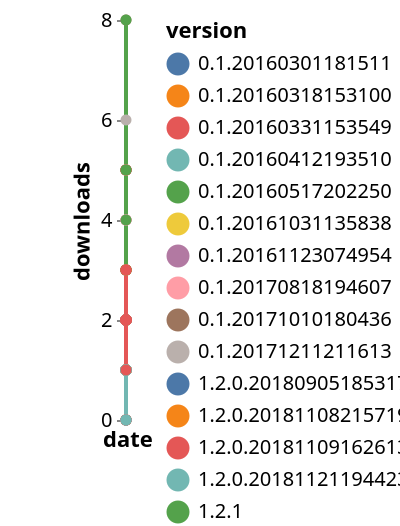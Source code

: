 {"$schema": "https://vega.github.io/schema/vega-lite/v5.json", "description": "A simple bar chart with embedded data.", "data": {"values": [{"date": "2021-09-03", "total": 2188, "delta": 2, "version": "1.3.3.20190402172810"}, {"date": "2021-09-04", "total": 2190, "delta": 2, "version": "1.3.3.20190402172810"}, {"date": "2021-09-05", "total": 2192, "delta": 2, "version": "1.3.3.20190402172810"}, {"date": "2021-09-06", "total": 2194, "delta": 2, "version": "1.3.3.20190402172810"}, {"date": "2021-09-07", "total": 2199, "delta": 5, "version": "1.3.3.20190402172810"}, {"date": "2021-09-08", "total": 2201, "delta": 2, "version": "1.3.3.20190402172810"}, {"date": "2021-09-09", "total": 2203, "delta": 2, "version": "1.3.3.20190402172810"}, {"date": "2021-09-10", "total": 2205, "delta": 2, "version": "1.3.3.20190402172810"}, {"date": "2021-09-11", "total": 2207, "delta": 2, "version": "1.3.3.20190402172810"}, {"date": "2021-09-12", "total": 2209, "delta": 2, "version": "1.3.3.20190402172810"}, {"date": "2021-09-13", "total": 2211, "delta": 2, "version": "1.3.3.20190402172810"}, {"date": "2021-09-14", "total": 2213, "delta": 2, "version": "1.3.3.20190402172810"}, {"date": "2021-09-15", "total": 2215, "delta": 2, "version": "1.3.3.20190402172810"}, {"date": "2021-09-16", "total": 2216, "delta": 1, "version": "1.3.3.20190402172810"}, {"date": "2021-09-03", "total": 357, "delta": 1, "version": "2.0.2"}, {"date": "2021-09-04", "total": 358, "delta": 1, "version": "2.0.2"}, {"date": "2021-09-05", "total": 359, "delta": 1, "version": "2.0.2"}, {"date": "2021-09-06", "total": 360, "delta": 1, "version": "2.0.2"}, {"date": "2021-09-07", "total": 361, "delta": 1, "version": "2.0.2"}, {"date": "2021-09-08", "total": 361, "delta": 0, "version": "2.0.2"}, {"date": "2021-09-09", "total": 364, "delta": 3, "version": "2.0.2"}, {"date": "2021-09-10", "total": 365, "delta": 1, "version": "2.0.2"}, {"date": "2021-09-11", "total": 366, "delta": 1, "version": "2.0.2"}, {"date": "2021-09-12", "total": 367, "delta": 1, "version": "2.0.2"}, {"date": "2021-09-13", "total": 368, "delta": 1, "version": "2.0.2"}, {"date": "2021-09-14", "total": 369, "delta": 1, "version": "2.0.2"}, {"date": "2021-09-15", "total": 369, "delta": 0, "version": "2.0.2"}, {"date": "2021-09-16", "total": 370, "delta": 1, "version": "2.0.2"}, {"date": "2021-09-03", "total": 2304, "delta": 2, "version": "1.3.0.20181130020805"}, {"date": "2021-09-04", "total": 2306, "delta": 2, "version": "1.3.0.20181130020805"}, {"date": "2021-09-05", "total": 2308, "delta": 2, "version": "1.3.0.20181130020805"}, {"date": "2021-09-06", "total": 2310, "delta": 2, "version": "1.3.0.20181130020805"}, {"date": "2021-09-07", "total": 2313, "delta": 3, "version": "1.3.0.20181130020805"}, {"date": "2021-09-08", "total": 2315, "delta": 2, "version": "1.3.0.20181130020805"}, {"date": "2021-09-09", "total": 2317, "delta": 2, "version": "1.3.0.20181130020805"}, {"date": "2021-09-10", "total": 2319, "delta": 2, "version": "1.3.0.20181130020805"}, {"date": "2021-09-11", "total": 2321, "delta": 2, "version": "1.3.0.20181130020805"}, {"date": "2021-09-12", "total": 2323, "delta": 2, "version": "1.3.0.20181130020805"}, {"date": "2021-09-13", "total": 2325, "delta": 2, "version": "1.3.0.20181130020805"}, {"date": "2021-09-14", "total": 2327, "delta": 2, "version": "1.3.0.20181130020805"}, {"date": "2021-09-15", "total": 2329, "delta": 2, "version": "1.3.0.20181130020805"}, {"date": "2021-09-16", "total": 2330, "delta": 1, "version": "1.3.0.20181130020805"}, {"date": "2021-09-03", "total": 269, "delta": 1, "version": "2.0.3.1"}, {"date": "2021-09-04", "total": 270, "delta": 1, "version": "2.0.3.1"}, {"date": "2021-09-05", "total": 271, "delta": 1, "version": "2.0.3.1"}, {"date": "2021-09-06", "total": 272, "delta": 1, "version": "2.0.3.1"}, {"date": "2021-09-07", "total": 273, "delta": 1, "version": "2.0.3.1"}, {"date": "2021-09-08", "total": 274, "delta": 1, "version": "2.0.3.1"}, {"date": "2021-09-09", "total": 276, "delta": 2, "version": "2.0.3.1"}, {"date": "2021-09-10", "total": 277, "delta": 1, "version": "2.0.3.1"}, {"date": "2021-09-11", "total": 278, "delta": 1, "version": "2.0.3.1"}, {"date": "2021-09-12", "total": 279, "delta": 1, "version": "2.0.3.1"}, {"date": "2021-09-13", "total": 280, "delta": 1, "version": "2.0.3.1"}, {"date": "2021-09-14", "total": 281, "delta": 1, "version": "2.0.3.1"}, {"date": "2021-09-15", "total": 282, "delta": 1, "version": "2.0.3.1"}, {"date": "2021-09-16", "total": 283, "delta": 1, "version": "2.0.3.1"}, {"date": "2021-09-03", "total": 2808, "delta": 2, "version": "0.1.20160301181511"}, {"date": "2021-09-04", "total": 2810, "delta": 2, "version": "0.1.20160301181511"}, {"date": "2021-09-05", "total": 2812, "delta": 2, "version": "0.1.20160301181511"}, {"date": "2021-09-06", "total": 2814, "delta": 2, "version": "0.1.20160301181511"}, {"date": "2021-09-07", "total": 2819, "delta": 5, "version": "0.1.20160301181511"}, {"date": "2021-09-08", "total": 2822, "delta": 3, "version": "0.1.20160301181511"}, {"date": "2021-09-09", "total": 2824, "delta": 2, "version": "0.1.20160301181511"}, {"date": "2021-09-10", "total": 2826, "delta": 2, "version": "0.1.20160301181511"}, {"date": "2021-09-11", "total": 2828, "delta": 2, "version": "0.1.20160301181511"}, {"date": "2021-09-12", "total": 2830, "delta": 2, "version": "0.1.20160301181511"}, {"date": "2021-09-13", "total": 2832, "delta": 2, "version": "0.1.20160301181511"}, {"date": "2021-09-14", "total": 2834, "delta": 2, "version": "0.1.20160301181511"}, {"date": "2021-09-15", "total": 2836, "delta": 2, "version": "0.1.20160301181511"}, {"date": "2021-09-16", "total": 2837, "delta": 1, "version": "0.1.20160301181511"}, {"date": "2021-09-03", "total": 3858, "delta": 3, "version": "0.1.20171211211613"}, {"date": "2021-09-04", "total": 3860, "delta": 2, "version": "0.1.20171211211613"}, {"date": "2021-09-05", "total": 3862, "delta": 2, "version": "0.1.20171211211613"}, {"date": "2021-09-06", "total": 3864, "delta": 2, "version": "0.1.20171211211613"}, {"date": "2021-09-07", "total": 3870, "delta": 6, "version": "0.1.20171211211613"}, {"date": "2021-09-08", "total": 3874, "delta": 4, "version": "0.1.20171211211613"}, {"date": "2021-09-09", "total": 3876, "delta": 2, "version": "0.1.20171211211613"}, {"date": "2021-09-10", "total": 3878, "delta": 2, "version": "0.1.20171211211613"}, {"date": "2021-09-11", "total": 3880, "delta": 2, "version": "0.1.20171211211613"}, {"date": "2021-09-12", "total": 3882, "delta": 2, "version": "0.1.20171211211613"}, {"date": "2021-09-13", "total": 3884, "delta": 2, "version": "0.1.20171211211613"}, {"date": "2021-09-14", "total": 3886, "delta": 2, "version": "0.1.20171211211613"}, {"date": "2021-09-15", "total": 3888, "delta": 2, "version": "0.1.20171211211613"}, {"date": "2021-09-16", "total": 3889, "delta": 1, "version": "0.1.20171211211613"}, {"date": "2021-09-03", "total": 2827, "delta": 2, "version": "0.1.20160318153100"}, {"date": "2021-09-04", "total": 2829, "delta": 2, "version": "0.1.20160318153100"}, {"date": "2021-09-05", "total": 2831, "delta": 2, "version": "0.1.20160318153100"}, {"date": "2021-09-06", "total": 2833, "delta": 2, "version": "0.1.20160318153100"}, {"date": "2021-09-07", "total": 2838, "delta": 5, "version": "0.1.20160318153100"}, {"date": "2021-09-08", "total": 2841, "delta": 3, "version": "0.1.20160318153100"}, {"date": "2021-09-09", "total": 2843, "delta": 2, "version": "0.1.20160318153100"}, {"date": "2021-09-10", "total": 2845, "delta": 2, "version": "0.1.20160318153100"}, {"date": "2021-09-11", "total": 2847, "delta": 2, "version": "0.1.20160318153100"}, {"date": "2021-09-12", "total": 2849, "delta": 2, "version": "0.1.20160318153100"}, {"date": "2021-09-13", "total": 2851, "delta": 2, "version": "0.1.20160318153100"}, {"date": "2021-09-14", "total": 2853, "delta": 2, "version": "0.1.20160318153100"}, {"date": "2021-09-15", "total": 2855, "delta": 2, "version": "0.1.20160318153100"}, {"date": "2021-09-16", "total": 2856, "delta": 1, "version": "0.1.20160318153100"}, {"date": "2021-09-03", "total": 2166, "delta": 2, "version": "1.3.1.20190402172810"}, {"date": "2021-09-04", "total": 2168, "delta": 2, "version": "1.3.1.20190402172810"}, {"date": "2021-09-05", "total": 2170, "delta": 2, "version": "1.3.1.20190402172810"}, {"date": "2021-09-06", "total": 2172, "delta": 2, "version": "1.3.1.20190402172810"}, {"date": "2021-09-07", "total": 2177, "delta": 5, "version": "1.3.1.20190402172810"}, {"date": "2021-09-08", "total": 2179, "delta": 2, "version": "1.3.1.20190402172810"}, {"date": "2021-09-09", "total": 2181, "delta": 2, "version": "1.3.1.20190402172810"}, {"date": "2021-09-10", "total": 2183, "delta": 2, "version": "1.3.1.20190402172810"}, {"date": "2021-09-11", "total": 2185, "delta": 2, "version": "1.3.1.20190402172810"}, {"date": "2021-09-12", "total": 2187, "delta": 2, "version": "1.3.1.20190402172810"}, {"date": "2021-09-13", "total": 2189, "delta": 2, "version": "1.3.1.20190402172810"}, {"date": "2021-09-14", "total": 2191, "delta": 2, "version": "1.3.1.20190402172810"}, {"date": "2021-09-15", "total": 2193, "delta": 2, "version": "1.3.1.20190402172810"}, {"date": "2021-09-16", "total": 2194, "delta": 1, "version": "1.3.1.20190402172810"}, {"date": "2021-09-03", "total": 212, "delta": 1, "version": "2.0.4"}, {"date": "2021-09-04", "total": 213, "delta": 1, "version": "2.0.4"}, {"date": "2021-09-05", "total": 214, "delta": 1, "version": "2.0.4"}, {"date": "2021-09-06", "total": 215, "delta": 1, "version": "2.0.4"}, {"date": "2021-09-07", "total": 216, "delta": 1, "version": "2.0.4"}, {"date": "2021-09-08", "total": 216, "delta": 0, "version": "2.0.4"}, {"date": "2021-09-09", "total": 219, "delta": 3, "version": "2.0.4"}, {"date": "2021-09-10", "total": 220, "delta": 1, "version": "2.0.4"}, {"date": "2021-09-11", "total": 221, "delta": 1, "version": "2.0.4"}, {"date": "2021-09-12", "total": 222, "delta": 1, "version": "2.0.4"}, {"date": "2021-09-13", "total": 223, "delta": 1, "version": "2.0.4"}, {"date": "2021-09-14", "total": 224, "delta": 1, "version": "2.0.4"}, {"date": "2021-09-15", "total": 224, "delta": 0, "version": "2.0.4"}, {"date": "2021-09-16", "total": 225, "delta": 1, "version": "2.0.4"}, {"date": "2021-09-03", "total": 2820, "delta": 2, "version": "0.1.20160331153549"}, {"date": "2021-09-04", "total": 2822, "delta": 2, "version": "0.1.20160331153549"}, {"date": "2021-09-05", "total": 2824, "delta": 2, "version": "0.1.20160331153549"}, {"date": "2021-09-06", "total": 2826, "delta": 2, "version": "0.1.20160331153549"}, {"date": "2021-09-07", "total": 2831, "delta": 5, "version": "0.1.20160331153549"}, {"date": "2021-09-08", "total": 2834, "delta": 3, "version": "0.1.20160331153549"}, {"date": "2021-09-09", "total": 2836, "delta": 2, "version": "0.1.20160331153549"}, {"date": "2021-09-10", "total": 2838, "delta": 2, "version": "0.1.20160331153549"}, {"date": "2021-09-11", "total": 2840, "delta": 2, "version": "0.1.20160331153549"}, {"date": "2021-09-12", "total": 2842, "delta": 2, "version": "0.1.20160331153549"}, {"date": "2021-09-13", "total": 2844, "delta": 2, "version": "0.1.20160331153549"}, {"date": "2021-09-14", "total": 2846, "delta": 2, "version": "0.1.20160331153549"}, {"date": "2021-09-15", "total": 2848, "delta": 2, "version": "0.1.20160331153549"}, {"date": "2021-09-16", "total": 2849, "delta": 1, "version": "0.1.20160331153549"}, {"date": "2021-09-03", "total": 3032, "delta": 2, "version": "1.3.1.20190301150258"}, {"date": "2021-09-04", "total": 3034, "delta": 2, "version": "1.3.1.20190301150258"}, {"date": "2021-09-05", "total": 3036, "delta": 2, "version": "1.3.1.20190301150258"}, {"date": "2021-09-06", "total": 3038, "delta": 2, "version": "1.3.1.20190301150258"}, {"date": "2021-09-07", "total": 3046, "delta": 8, "version": "1.3.1.20190301150258"}, {"date": "2021-09-08", "total": 3047, "delta": 1, "version": "1.3.1.20190301150258"}, {"date": "2021-09-09", "total": 3050, "delta": 3, "version": "1.3.1.20190301150258"}, {"date": "2021-09-10", "total": 3052, "delta": 2, "version": "1.3.1.20190301150258"}, {"date": "2021-09-11", "total": 3054, "delta": 2, "version": "1.3.1.20190301150258"}, {"date": "2021-09-12", "total": 3056, "delta": 2, "version": "1.3.1.20190301150258"}, {"date": "2021-09-13", "total": 3058, "delta": 2, "version": "1.3.1.20190301150258"}, {"date": "2021-09-14", "total": 3060, "delta": 2, "version": "1.3.1.20190301150258"}, {"date": "2021-09-15", "total": 3061, "delta": 1, "version": "1.3.1.20190301150258"}, {"date": "2021-09-16", "total": 3062, "delta": 1, "version": "1.3.1.20190301150258"}, {"date": "2021-09-03", "total": 2697, "delta": 2, "version": "0.1.20170818194607"}, {"date": "2021-09-04", "total": 2699, "delta": 2, "version": "0.1.20170818194607"}, {"date": "2021-09-05", "total": 2701, "delta": 2, "version": "0.1.20170818194607"}, {"date": "2021-09-06", "total": 2703, "delta": 2, "version": "0.1.20170818194607"}, {"date": "2021-09-07", "total": 2708, "delta": 5, "version": "0.1.20170818194607"}, {"date": "2021-09-08", "total": 2711, "delta": 3, "version": "0.1.20170818194607"}, {"date": "2021-09-09", "total": 2713, "delta": 2, "version": "0.1.20170818194607"}, {"date": "2021-09-10", "total": 2715, "delta": 2, "version": "0.1.20170818194607"}, {"date": "2021-09-11", "total": 2717, "delta": 2, "version": "0.1.20170818194607"}, {"date": "2021-09-12", "total": 2719, "delta": 2, "version": "0.1.20170818194607"}, {"date": "2021-09-13", "total": 2721, "delta": 2, "version": "0.1.20170818194607"}, {"date": "2021-09-14", "total": 2723, "delta": 2, "version": "0.1.20170818194607"}, {"date": "2021-09-15", "total": 2725, "delta": 2, "version": "0.1.20170818194607"}, {"date": "2021-09-16", "total": 2726, "delta": 1, "version": "0.1.20170818194607"}, {"date": "2021-09-03", "total": 140, "delta": 1, "version": "2.0.3"}, {"date": "2021-09-04", "total": 141, "delta": 1, "version": "2.0.3"}, {"date": "2021-09-05", "total": 142, "delta": 1, "version": "2.0.3"}, {"date": "2021-09-06", "total": 143, "delta": 1, "version": "2.0.3"}, {"date": "2021-09-07", "total": 144, "delta": 1, "version": "2.0.3"}, {"date": "2021-09-08", "total": 144, "delta": 0, "version": "2.0.3"}, {"date": "2021-09-09", "total": 147, "delta": 3, "version": "2.0.3"}, {"date": "2021-09-10", "total": 148, "delta": 1, "version": "2.0.3"}, {"date": "2021-09-11", "total": 149, "delta": 1, "version": "2.0.3"}, {"date": "2021-09-12", "total": 150, "delta": 1, "version": "2.0.3"}, {"date": "2021-09-13", "total": 151, "delta": 1, "version": "2.0.3"}, {"date": "2021-09-14", "total": 152, "delta": 1, "version": "2.0.3"}, {"date": "2021-09-15", "total": 152, "delta": 0, "version": "2.0.3"}, {"date": "2021-09-16", "total": 153, "delta": 1, "version": "2.0.3"}, {"date": "2021-09-03", "total": 2230, "delta": 2, "version": "1.3.0.20190205182514"}, {"date": "2021-09-04", "total": 2232, "delta": 2, "version": "1.3.0.20190205182514"}, {"date": "2021-09-05", "total": 2234, "delta": 2, "version": "1.3.0.20190205182514"}, {"date": "2021-09-06", "total": 2236, "delta": 2, "version": "1.3.0.20190205182514"}, {"date": "2021-09-07", "total": 2239, "delta": 3, "version": "1.3.0.20190205182514"}, {"date": "2021-09-08", "total": 2240, "delta": 1, "version": "1.3.0.20190205182514"}, {"date": "2021-09-09", "total": 2244, "delta": 4, "version": "1.3.0.20190205182514"}, {"date": "2021-09-10", "total": 2246, "delta": 2, "version": "1.3.0.20190205182514"}, {"date": "2021-09-11", "total": 2248, "delta": 2, "version": "1.3.0.20190205182514"}, {"date": "2021-09-12", "total": 2250, "delta": 2, "version": "1.3.0.20190205182514"}, {"date": "2021-09-13", "total": 2252, "delta": 2, "version": "1.3.0.20190205182514"}, {"date": "2021-09-14", "total": 2254, "delta": 2, "version": "1.3.0.20190205182514"}, {"date": "2021-09-15", "total": 2255, "delta": 1, "version": "1.3.0.20190205182514"}, {"date": "2021-09-16", "total": 2256, "delta": 1, "version": "1.3.0.20190205182514"}, {"date": "2021-09-03", "total": 171, "delta": 1, "version": "2.1.2"}, {"date": "2021-09-04", "total": 172, "delta": 1, "version": "2.1.2"}, {"date": "2021-09-05", "total": 173, "delta": 1, "version": "2.1.2"}, {"date": "2021-09-06", "total": 174, "delta": 1, "version": "2.1.2"}, {"date": "2021-09-07", "total": 175, "delta": 1, "version": "2.1.2"}, {"date": "2021-09-08", "total": 175, "delta": 0, "version": "2.1.2"}, {"date": "2021-09-09", "total": 177, "delta": 2, "version": "2.1.2"}, {"date": "2021-09-10", "total": 178, "delta": 1, "version": "2.1.2"}, {"date": "2021-09-11", "total": 179, "delta": 1, "version": "2.1.2"}, {"date": "2021-09-12", "total": 180, "delta": 1, "version": "2.1.2"}, {"date": "2021-09-13", "total": 181, "delta": 1, "version": "2.1.2"}, {"date": "2021-09-14", "total": 182, "delta": 1, "version": "2.1.2"}, {"date": "2021-09-15", "total": 182, "delta": 0, "version": "2.1.2"}, {"date": "2021-09-16", "total": 183, "delta": 1, "version": "2.1.2"}, {"date": "2021-09-03", "total": 2335, "delta": 2, "version": "1.2.0.20180905185317"}, {"date": "2021-09-04", "total": 2337, "delta": 2, "version": "1.2.0.20180905185317"}, {"date": "2021-09-05", "total": 2339, "delta": 2, "version": "1.2.0.20180905185317"}, {"date": "2021-09-06", "total": 2341, "delta": 2, "version": "1.2.0.20180905185317"}, {"date": "2021-09-07", "total": 2344, "delta": 3, "version": "1.2.0.20180905185317"}, {"date": "2021-09-08", "total": 2347, "delta": 3, "version": "1.2.0.20180905185317"}, {"date": "2021-09-09", "total": 2349, "delta": 2, "version": "1.2.0.20180905185317"}, {"date": "2021-09-10", "total": 2351, "delta": 2, "version": "1.2.0.20180905185317"}, {"date": "2021-09-11", "total": 2353, "delta": 2, "version": "1.2.0.20180905185317"}, {"date": "2021-09-12", "total": 2355, "delta": 2, "version": "1.2.0.20180905185317"}, {"date": "2021-09-13", "total": 2357, "delta": 2, "version": "1.2.0.20180905185317"}, {"date": "2021-09-14", "total": 2359, "delta": 2, "version": "1.2.0.20180905185317"}, {"date": "2021-09-15", "total": 2360, "delta": 1, "version": "1.2.0.20180905185317"}, {"date": "2021-09-16", "total": 2361, "delta": 1, "version": "1.2.0.20180905185317"}, {"date": "2021-09-03", "total": 271, "delta": 1, "version": "1.3.0.20190221150417"}, {"date": "2021-09-04", "total": 272, "delta": 1, "version": "1.3.0.20190221150417"}, {"date": "2021-09-05", "total": 273, "delta": 1, "version": "1.3.0.20190221150417"}, {"date": "2021-09-06", "total": 274, "delta": 1, "version": "1.3.0.20190221150417"}, {"date": "2021-09-07", "total": 275, "delta": 1, "version": "1.3.0.20190221150417"}, {"date": "2021-09-08", "total": 276, "delta": 1, "version": "1.3.0.20190221150417"}, {"date": "2021-09-09", "total": 278, "delta": 2, "version": "1.3.0.20190221150417"}, {"date": "2021-09-10", "total": 279, "delta": 1, "version": "1.3.0.20190221150417"}, {"date": "2021-09-11", "total": 280, "delta": 1, "version": "1.3.0.20190221150417"}, {"date": "2021-09-12", "total": 281, "delta": 1, "version": "1.3.0.20190221150417"}, {"date": "2021-09-13", "total": 282, "delta": 1, "version": "1.3.0.20190221150417"}, {"date": "2021-09-14", "total": 283, "delta": 1, "version": "1.3.0.20190221150417"}, {"date": "2021-09-15", "total": 284, "delta": 1, "version": "1.3.0.20190221150417"}, {"date": "2021-09-16", "total": 285, "delta": 1, "version": "1.3.0.20190221150417"}, {"date": "2021-09-03", "total": 2917, "delta": 2, "version": "0.1.20160412193510"}, {"date": "2021-09-04", "total": 2919, "delta": 2, "version": "0.1.20160412193510"}, {"date": "2021-09-05", "total": 2921, "delta": 2, "version": "0.1.20160412193510"}, {"date": "2021-09-06", "total": 2923, "delta": 2, "version": "0.1.20160412193510"}, {"date": "2021-09-07", "total": 2928, "delta": 5, "version": "0.1.20160412193510"}, {"date": "2021-09-08", "total": 2930, "delta": 2, "version": "0.1.20160412193510"}, {"date": "2021-09-09", "total": 2932, "delta": 2, "version": "0.1.20160412193510"}, {"date": "2021-09-10", "total": 2934, "delta": 2, "version": "0.1.20160412193510"}, {"date": "2021-09-11", "total": 2936, "delta": 2, "version": "0.1.20160412193510"}, {"date": "2021-09-12", "total": 2938, "delta": 2, "version": "0.1.20160412193510"}, {"date": "2021-09-13", "total": 2940, "delta": 2, "version": "0.1.20160412193510"}, {"date": "2021-09-14", "total": 2942, "delta": 2, "version": "0.1.20160412193510"}, {"date": "2021-09-15", "total": 2943, "delta": 1, "version": "0.1.20160412193510"}, {"date": "2021-09-16", "total": 2944, "delta": 1, "version": "0.1.20160412193510"}, {"date": "2021-09-03", "total": 1819, "delta": 3, "version": "1.4.1"}, {"date": "2021-09-04", "total": 1821, "delta": 2, "version": "1.4.1"}, {"date": "2021-09-05", "total": 1823, "delta": 2, "version": "1.4.1"}, {"date": "2021-09-06", "total": 1825, "delta": 2, "version": "1.4.1"}, {"date": "2021-09-07", "total": 1830, "delta": 5, "version": "1.4.1"}, {"date": "2021-09-08", "total": 1831, "delta": 1, "version": "1.4.1"}, {"date": "2021-09-09", "total": 1834, "delta": 3, "version": "1.4.1"}, {"date": "2021-09-10", "total": 1836, "delta": 2, "version": "1.4.1"}, {"date": "2021-09-11", "total": 1838, "delta": 2, "version": "1.4.1"}, {"date": "2021-09-12", "total": 1840, "delta": 2, "version": "1.4.1"}, {"date": "2021-09-13", "total": 1842, "delta": 2, "version": "1.4.1"}, {"date": "2021-09-14", "total": 1844, "delta": 2, "version": "1.4.1"}, {"date": "2021-09-15", "total": 1845, "delta": 1, "version": "1.4.1"}, {"date": "2021-09-16", "total": 1846, "delta": 1, "version": "1.4.1"}, {"date": "2021-09-03", "total": 2105, "delta": 2, "version": "1.3.2.20190402172810"}, {"date": "2021-09-04", "total": 2107, "delta": 2, "version": "1.3.2.20190402172810"}, {"date": "2021-09-05", "total": 2109, "delta": 2, "version": "1.3.2.20190402172810"}, {"date": "2021-09-06", "total": 2111, "delta": 2, "version": "1.3.2.20190402172810"}, {"date": "2021-09-07", "total": 2116, "delta": 5, "version": "1.3.2.20190402172810"}, {"date": "2021-09-08", "total": 2117, "delta": 1, "version": "1.3.2.20190402172810"}, {"date": "2021-09-09", "total": 2120, "delta": 3, "version": "1.3.2.20190402172810"}, {"date": "2021-09-10", "total": 2122, "delta": 2, "version": "1.3.2.20190402172810"}, {"date": "2021-09-11", "total": 2124, "delta": 2, "version": "1.3.2.20190402172810"}, {"date": "2021-09-12", "total": 2126, "delta": 2, "version": "1.3.2.20190402172810"}, {"date": "2021-09-13", "total": 2128, "delta": 2, "version": "1.3.2.20190402172810"}, {"date": "2021-09-14", "total": 2130, "delta": 2, "version": "1.3.2.20190402172810"}, {"date": "2021-09-15", "total": 2131, "delta": 1, "version": "1.3.2.20190402172810"}, {"date": "2021-09-16", "total": 2132, "delta": 1, "version": "1.3.2.20190402172810"}, {"date": "2021-09-03", "total": 1506, "delta": 2, "version": "2.0.1"}, {"date": "2021-09-04", "total": 1508, "delta": 2, "version": "2.0.1"}, {"date": "2021-09-05", "total": 1510, "delta": 2, "version": "2.0.1"}, {"date": "2021-09-06", "total": 1512, "delta": 2, "version": "2.0.1"}, {"date": "2021-09-07", "total": 1517, "delta": 5, "version": "2.0.1"}, {"date": "2021-09-08", "total": 1518, "delta": 1, "version": "2.0.1"}, {"date": "2021-09-09", "total": 1521, "delta": 3, "version": "2.0.1"}, {"date": "2021-09-10", "total": 1523, "delta": 2, "version": "2.0.1"}, {"date": "2021-09-11", "total": 1525, "delta": 2, "version": "2.0.1"}, {"date": "2021-09-12", "total": 1527, "delta": 2, "version": "2.0.1"}, {"date": "2021-09-13", "total": 1529, "delta": 2, "version": "2.0.1"}, {"date": "2021-09-14", "total": 1531, "delta": 2, "version": "2.0.1"}, {"date": "2021-09-15", "total": 1532, "delta": 1, "version": "2.0.1"}, {"date": "2021-09-16", "total": 1533, "delta": 1, "version": "2.0.1"}, {"date": "2021-09-03", "total": 1472, "delta": 2, "version": "1.4.3"}, {"date": "2021-09-04", "total": 1474, "delta": 2, "version": "1.4.3"}, {"date": "2021-09-05", "total": 1476, "delta": 2, "version": "1.4.3"}, {"date": "2021-09-06", "total": 1478, "delta": 2, "version": "1.4.3"}, {"date": "2021-09-07", "total": 1483, "delta": 5, "version": "1.4.3"}, {"date": "2021-09-08", "total": 1484, "delta": 1, "version": "1.4.3"}, {"date": "2021-09-09", "total": 1487, "delta": 3, "version": "1.4.3"}, {"date": "2021-09-10", "total": 1489, "delta": 2, "version": "1.4.3"}, {"date": "2021-09-11", "total": 1491, "delta": 2, "version": "1.4.3"}, {"date": "2021-09-12", "total": 1493, "delta": 2, "version": "1.4.3"}, {"date": "2021-09-13", "total": 1495, "delta": 2, "version": "1.4.3"}, {"date": "2021-09-14", "total": 1497, "delta": 2, "version": "1.4.3"}, {"date": "2021-09-15", "total": 1498, "delta": 1, "version": "1.4.3"}, {"date": "2021-09-16", "total": 1499, "delta": 1, "version": "1.4.3"}, {"date": "2021-09-03", "total": 1379, "delta": 2, "version": "2.0.0"}, {"date": "2021-09-04", "total": 1381, "delta": 2, "version": "2.0.0"}, {"date": "2021-09-05", "total": 1383, "delta": 2, "version": "2.0.0"}, {"date": "2021-09-06", "total": 1385, "delta": 2, "version": "2.0.0"}, {"date": "2021-09-07", "total": 1390, "delta": 5, "version": "2.0.0"}, {"date": "2021-09-08", "total": 1391, "delta": 1, "version": "2.0.0"}, {"date": "2021-09-09", "total": 1394, "delta": 3, "version": "2.0.0"}, {"date": "2021-09-10", "total": 1396, "delta": 2, "version": "2.0.0"}, {"date": "2021-09-11", "total": 1398, "delta": 2, "version": "2.0.0"}, {"date": "2021-09-12", "total": 1400, "delta": 2, "version": "2.0.0"}, {"date": "2021-09-13", "total": 1402, "delta": 2, "version": "2.0.0"}, {"date": "2021-09-14", "total": 1404, "delta": 2, "version": "2.0.0"}, {"date": "2021-09-15", "total": 1405, "delta": 1, "version": "2.0.0"}, {"date": "2021-09-16", "total": 1406, "delta": 1, "version": "2.0.0"}, {"date": "2021-09-03", "total": 119, "delta": 2, "version": "2.2.0"}, {"date": "2021-09-04", "total": 120, "delta": 1, "version": "2.2.0"}, {"date": "2021-09-05", "total": 121, "delta": 1, "version": "2.2.0"}, {"date": "2021-09-06", "total": 122, "delta": 1, "version": "2.2.0"}, {"date": "2021-09-07", "total": 123, "delta": 1, "version": "2.2.0"}, {"date": "2021-09-08", "total": 123, "delta": 0, "version": "2.2.0"}, {"date": "2021-09-09", "total": 125, "delta": 2, "version": "2.2.0"}, {"date": "2021-09-10", "total": 126, "delta": 1, "version": "2.2.0"}, {"date": "2021-09-11", "total": 127, "delta": 1, "version": "2.2.0"}, {"date": "2021-09-12", "total": 128, "delta": 1, "version": "2.2.0"}, {"date": "2021-09-13", "total": 129, "delta": 1, "version": "2.2.0"}, {"date": "2021-09-14", "total": 130, "delta": 1, "version": "2.2.0"}, {"date": "2021-09-15", "total": 130, "delta": 0, "version": "2.2.0"}, {"date": "2021-09-16", "total": 131, "delta": 1, "version": "2.2.0"}, {"date": "2021-09-03", "total": 14, "delta": 2, "version": "2.2.2"}, {"date": "2021-09-04", "total": 15, "delta": 1, "version": "2.2.2"}, {"date": "2021-09-05", "total": 17, "delta": 2, "version": "2.2.2"}, {"date": "2021-09-06", "total": 18, "delta": 1, "version": "2.2.2"}, {"date": "2021-09-07", "total": 19, "delta": 1, "version": "2.2.2"}, {"date": "2021-09-08", "total": 19, "delta": 0, "version": "2.2.2"}, {"date": "2021-09-09", "total": 21, "delta": 2, "version": "2.2.2"}, {"date": "2021-09-10", "total": 22, "delta": 1, "version": "2.2.2"}, {"date": "2021-09-11", "total": 26, "delta": 4, "version": "2.2.2"}, {"date": "2021-09-12", "total": 27, "delta": 1, "version": "2.2.2"}, {"date": "2021-09-13", "total": 31, "delta": 4, "version": "2.2.2"}, {"date": "2021-09-14", "total": 32, "delta": 1, "version": "2.2.2"}, {"date": "2021-09-15", "total": 34, "delta": 2, "version": "2.2.2"}, {"date": "2021-09-16", "total": 35, "delta": 1, "version": "2.2.2"}, {"date": "2021-09-03", "total": 2414, "delta": 2, "version": "1.2.1"}, {"date": "2021-09-04", "total": 2416, "delta": 2, "version": "1.2.1"}, {"date": "2021-09-05", "total": 2418, "delta": 2, "version": "1.2.1"}, {"date": "2021-09-06", "total": 2420, "delta": 2, "version": "1.2.1"}, {"date": "2021-09-07", "total": 2423, "delta": 3, "version": "1.2.1"}, {"date": "2021-09-08", "total": 2426, "delta": 3, "version": "1.2.1"}, {"date": "2021-09-09", "total": 2428, "delta": 2, "version": "1.2.1"}, {"date": "2021-09-10", "total": 2430, "delta": 2, "version": "1.2.1"}, {"date": "2021-09-11", "total": 2432, "delta": 2, "version": "1.2.1"}, {"date": "2021-09-12", "total": 2434, "delta": 2, "version": "1.2.1"}, {"date": "2021-09-13", "total": 2436, "delta": 2, "version": "1.2.1"}, {"date": "2021-09-14", "total": 2438, "delta": 2, "version": "1.2.1"}, {"date": "2021-09-15", "total": 2440, "delta": 2, "version": "1.2.1"}, {"date": "2021-09-16", "total": 2441, "delta": 1, "version": "1.2.1"}, {"date": "2021-09-03", "total": 177, "delta": 1, "version": "2.1.0"}, {"date": "2021-09-04", "total": 178, "delta": 1, "version": "2.1.0"}, {"date": "2021-09-05", "total": 179, "delta": 1, "version": "2.1.0"}, {"date": "2021-09-06", "total": 180, "delta": 1, "version": "2.1.0"}, {"date": "2021-09-07", "total": 181, "delta": 1, "version": "2.1.0"}, {"date": "2021-09-08", "total": 181, "delta": 0, "version": "2.1.0"}, {"date": "2021-09-09", "total": 183, "delta": 2, "version": "2.1.0"}, {"date": "2021-09-10", "total": 184, "delta": 1, "version": "2.1.0"}, {"date": "2021-09-11", "total": 185, "delta": 1, "version": "2.1.0"}, {"date": "2021-09-12", "total": 186, "delta": 1, "version": "2.1.0"}, {"date": "2021-09-13", "total": 187, "delta": 1, "version": "2.1.0"}, {"date": "2021-09-14", "total": 188, "delta": 1, "version": "2.1.0"}, {"date": "2021-09-15", "total": 188, "delta": 0, "version": "2.1.0"}, {"date": "2021-09-16", "total": 189, "delta": 1, "version": "2.1.0"}, {"date": "2021-09-03", "total": 59, "delta": 2, "version": "2.2.1"}, {"date": "2021-09-04", "total": 60, "delta": 1, "version": "2.2.1"}, {"date": "2021-09-05", "total": 61, "delta": 1, "version": "2.2.1"}, {"date": "2021-09-06", "total": 62, "delta": 1, "version": "2.2.1"}, {"date": "2021-09-07", "total": 63, "delta": 1, "version": "2.2.1"}, {"date": "2021-09-08", "total": 63, "delta": 0, "version": "2.2.1"}, {"date": "2021-09-09", "total": 65, "delta": 2, "version": "2.2.1"}, {"date": "2021-09-10", "total": 66, "delta": 1, "version": "2.2.1"}, {"date": "2021-09-11", "total": 67, "delta": 1, "version": "2.2.1"}, {"date": "2021-09-12", "total": 68, "delta": 1, "version": "2.2.1"}, {"date": "2021-09-13", "total": 69, "delta": 1, "version": "2.2.1"}, {"date": "2021-09-14", "total": 70, "delta": 1, "version": "2.2.1"}, {"date": "2021-09-15", "total": 70, "delta": 0, "version": "2.2.1"}, {"date": "2021-09-16", "total": 71, "delta": 1, "version": "2.2.1"}, {"date": "2021-09-03", "total": 2283, "delta": 2, "version": "1.2.0.20181121194423"}, {"date": "2021-09-04", "total": 2285, "delta": 2, "version": "1.2.0.20181121194423"}, {"date": "2021-09-05", "total": 2287, "delta": 2, "version": "1.2.0.20181121194423"}, {"date": "2021-09-06", "total": 2289, "delta": 2, "version": "1.2.0.20181121194423"}, {"date": "2021-09-07", "total": 2292, "delta": 3, "version": "1.2.0.20181121194423"}, {"date": "2021-09-08", "total": 2295, "delta": 3, "version": "1.2.0.20181121194423"}, {"date": "2021-09-09", "total": 2297, "delta": 2, "version": "1.2.0.20181121194423"}, {"date": "2021-09-10", "total": 2299, "delta": 2, "version": "1.2.0.20181121194423"}, {"date": "2021-09-11", "total": 2301, "delta": 2, "version": "1.2.0.20181121194423"}, {"date": "2021-09-12", "total": 2303, "delta": 2, "version": "1.2.0.20181121194423"}, {"date": "2021-09-13", "total": 2305, "delta": 2, "version": "1.2.0.20181121194423"}, {"date": "2021-09-14", "total": 2307, "delta": 2, "version": "1.2.0.20181121194423"}, {"date": "2021-09-15", "total": 2309, "delta": 2, "version": "1.2.0.20181121194423"}, {"date": "2021-09-16", "total": 2310, "delta": 1, "version": "1.2.0.20181121194423"}, {"date": "2021-09-03", "total": 3703, "delta": 2, "version": "0.1.20161123074954"}, {"date": "2021-09-04", "total": 3705, "delta": 2, "version": "0.1.20161123074954"}, {"date": "2021-09-05", "total": 3707, "delta": 2, "version": "0.1.20161123074954"}, {"date": "2021-09-06", "total": 3709, "delta": 2, "version": "0.1.20161123074954"}, {"date": "2021-09-07", "total": 3714, "delta": 5, "version": "0.1.20161123074954"}, {"date": "2021-09-08", "total": 3717, "delta": 3, "version": "0.1.20161123074954"}, {"date": "2021-09-09", "total": 3719, "delta": 2, "version": "0.1.20161123074954"}, {"date": "2021-09-10", "total": 3721, "delta": 2, "version": "0.1.20161123074954"}, {"date": "2021-09-11", "total": 3723, "delta": 2, "version": "0.1.20161123074954"}, {"date": "2021-09-12", "total": 3725, "delta": 2, "version": "0.1.20161123074954"}, {"date": "2021-09-13", "total": 3727, "delta": 2, "version": "0.1.20161123074954"}, {"date": "2021-09-14", "total": 3729, "delta": 2, "version": "0.1.20161123074954"}, {"date": "2021-09-15", "total": 3731, "delta": 2, "version": "0.1.20161123074954"}, {"date": "2021-09-16", "total": 3732, "delta": 1, "version": "0.1.20161123074954"}, {"date": "2021-09-03", "total": 5074, "delta": 2, "version": "0.1.20160517202250"}, {"date": "2021-09-04", "total": 5076, "delta": 2, "version": "0.1.20160517202250"}, {"date": "2021-09-05", "total": 5078, "delta": 2, "version": "0.1.20160517202250"}, {"date": "2021-09-06", "total": 5080, "delta": 2, "version": "0.1.20160517202250"}, {"date": "2021-09-07", "total": 5088, "delta": 8, "version": "0.1.20160517202250"}, {"date": "2021-09-08", "total": 5092, "delta": 4, "version": "0.1.20160517202250"}, {"date": "2021-09-09", "total": 5094, "delta": 2, "version": "0.1.20160517202250"}, {"date": "2021-09-10", "total": 5096, "delta": 2, "version": "0.1.20160517202250"}, {"date": "2021-09-11", "total": 5098, "delta": 2, "version": "0.1.20160517202250"}, {"date": "2021-09-12", "total": 5100, "delta": 2, "version": "0.1.20160517202250"}, {"date": "2021-09-13", "total": 5102, "delta": 2, "version": "0.1.20160517202250"}, {"date": "2021-09-14", "total": 5104, "delta": 2, "version": "0.1.20160517202250"}, {"date": "2021-09-15", "total": 5106, "delta": 2, "version": "0.1.20160517202250"}, {"date": "2021-09-16", "total": 5107, "delta": 1, "version": "0.1.20160517202250"}, {"date": "2021-09-03", "total": 2758, "delta": 2, "version": "0.1.20161031135838"}, {"date": "2021-09-04", "total": 2760, "delta": 2, "version": "0.1.20161031135838"}, {"date": "2021-09-05", "total": 2762, "delta": 2, "version": "0.1.20161031135838"}, {"date": "2021-09-06", "total": 2764, "delta": 2, "version": "0.1.20161031135838"}, {"date": "2021-09-07", "total": 2769, "delta": 5, "version": "0.1.20161031135838"}, {"date": "2021-09-08", "total": 2772, "delta": 3, "version": "0.1.20161031135838"}, {"date": "2021-09-09", "total": 2774, "delta": 2, "version": "0.1.20161031135838"}, {"date": "2021-09-10", "total": 2776, "delta": 2, "version": "0.1.20161031135838"}, {"date": "2021-09-11", "total": 2778, "delta": 2, "version": "0.1.20161031135838"}, {"date": "2021-09-12", "total": 2780, "delta": 2, "version": "0.1.20161031135838"}, {"date": "2021-09-13", "total": 2782, "delta": 2, "version": "0.1.20161031135838"}, {"date": "2021-09-14", "total": 2784, "delta": 2, "version": "0.1.20161031135838"}, {"date": "2021-09-15", "total": 2786, "delta": 2, "version": "0.1.20161031135838"}, {"date": "2021-09-16", "total": 2787, "delta": 1, "version": "0.1.20161031135838"}, {"date": "2021-09-03", "total": 2320, "delta": 2, "version": "1.4.0"}, {"date": "2021-09-04", "total": 2322, "delta": 2, "version": "1.4.0"}, {"date": "2021-09-05", "total": 2324, "delta": 2, "version": "1.4.0"}, {"date": "2021-09-06", "total": 2326, "delta": 2, "version": "1.4.0"}, {"date": "2021-09-07", "total": 2331, "delta": 5, "version": "1.4.0"}, {"date": "2021-09-08", "total": 2332, "delta": 1, "version": "1.4.0"}, {"date": "2021-09-09", "total": 2335, "delta": 3, "version": "1.4.0"}, {"date": "2021-09-10", "total": 2337, "delta": 2, "version": "1.4.0"}, {"date": "2021-09-11", "total": 2339, "delta": 2, "version": "1.4.0"}, {"date": "2021-09-12", "total": 2341, "delta": 2, "version": "1.4.0"}, {"date": "2021-09-13", "total": 2343, "delta": 2, "version": "1.4.0"}, {"date": "2021-09-14", "total": 2345, "delta": 2, "version": "1.4.0"}, {"date": "2021-09-15", "total": 2346, "delta": 1, "version": "1.4.0"}, {"date": "2021-09-16", "total": 2347, "delta": 1, "version": "1.4.0"}, {"date": "2021-09-03", "total": 2717, "delta": 2, "version": "0.1.20171010180436"}, {"date": "2021-09-04", "total": 2719, "delta": 2, "version": "0.1.20171010180436"}, {"date": "2021-09-05", "total": 2721, "delta": 2, "version": "0.1.20171010180436"}, {"date": "2021-09-06", "total": 2723, "delta": 2, "version": "0.1.20171010180436"}, {"date": "2021-09-07", "total": 2728, "delta": 5, "version": "0.1.20171010180436"}, {"date": "2021-09-08", "total": 2731, "delta": 3, "version": "0.1.20171010180436"}, {"date": "2021-09-09", "total": 2733, "delta": 2, "version": "0.1.20171010180436"}, {"date": "2021-09-10", "total": 2735, "delta": 2, "version": "0.1.20171010180436"}, {"date": "2021-09-11", "total": 2737, "delta": 2, "version": "0.1.20171010180436"}, {"date": "2021-09-12", "total": 2739, "delta": 2, "version": "0.1.20171010180436"}, {"date": "2021-09-13", "total": 2741, "delta": 2, "version": "0.1.20171010180436"}, {"date": "2021-09-14", "total": 2743, "delta": 2, "version": "0.1.20171010180436"}, {"date": "2021-09-15", "total": 2745, "delta": 2, "version": "0.1.20171010180436"}, {"date": "2021-09-16", "total": 2746, "delta": 1, "version": "0.1.20171010180436"}, {"date": "2021-09-03", "total": 2273, "delta": 2, "version": "1.2.0.20181108215719"}, {"date": "2021-09-04", "total": 2275, "delta": 2, "version": "1.2.0.20181108215719"}, {"date": "2021-09-05", "total": 2277, "delta": 2, "version": "1.2.0.20181108215719"}, {"date": "2021-09-06", "total": 2279, "delta": 2, "version": "1.2.0.20181108215719"}, {"date": "2021-09-07", "total": 2282, "delta": 3, "version": "1.2.0.20181108215719"}, {"date": "2021-09-08", "total": 2285, "delta": 3, "version": "1.2.0.20181108215719"}, {"date": "2021-09-09", "total": 2287, "delta": 2, "version": "1.2.0.20181108215719"}, {"date": "2021-09-10", "total": 2289, "delta": 2, "version": "1.2.0.20181108215719"}, {"date": "2021-09-11", "total": 2291, "delta": 2, "version": "1.2.0.20181108215719"}, {"date": "2021-09-12", "total": 2293, "delta": 2, "version": "1.2.0.20181108215719"}, {"date": "2021-09-13", "total": 2295, "delta": 2, "version": "1.2.0.20181108215719"}, {"date": "2021-09-14", "total": 2297, "delta": 2, "version": "1.2.0.20181108215719"}, {"date": "2021-09-15", "total": 2299, "delta": 2, "version": "1.2.0.20181108215719"}, {"date": "2021-09-16", "total": 2300, "delta": 1, "version": "1.2.0.20181108215719"}, {"date": "2021-09-03", "total": 1588, "delta": 2, "version": "1.4.2"}, {"date": "2021-09-04", "total": 1590, "delta": 2, "version": "1.4.2"}, {"date": "2021-09-05", "total": 1592, "delta": 2, "version": "1.4.2"}, {"date": "2021-09-06", "total": 1594, "delta": 2, "version": "1.4.2"}, {"date": "2021-09-07", "total": 1599, "delta": 5, "version": "1.4.2"}, {"date": "2021-09-08", "total": 1600, "delta": 1, "version": "1.4.2"}, {"date": "2021-09-09", "total": 1603, "delta": 3, "version": "1.4.2"}, {"date": "2021-09-10", "total": 1605, "delta": 2, "version": "1.4.2"}, {"date": "2021-09-11", "total": 1607, "delta": 2, "version": "1.4.2"}, {"date": "2021-09-12", "total": 1609, "delta": 2, "version": "1.4.2"}, {"date": "2021-09-13", "total": 1611, "delta": 2, "version": "1.4.2"}, {"date": "2021-09-14", "total": 1613, "delta": 2, "version": "1.4.2"}, {"date": "2021-09-15", "total": 1614, "delta": 1, "version": "1.4.2"}, {"date": "2021-09-16", "total": 1615, "delta": 1, "version": "1.4.2"}, {"date": "2021-09-03", "total": 245, "delta": 1, "version": "2.1.1"}, {"date": "2021-09-04", "total": 246, "delta": 1, "version": "2.1.1"}, {"date": "2021-09-05", "total": 247, "delta": 1, "version": "2.1.1"}, {"date": "2021-09-06", "total": 248, "delta": 1, "version": "2.1.1"}, {"date": "2021-09-07", "total": 249, "delta": 1, "version": "2.1.1"}, {"date": "2021-09-08", "total": 249, "delta": 0, "version": "2.1.1"}, {"date": "2021-09-09", "total": 251, "delta": 2, "version": "2.1.1"}, {"date": "2021-09-10", "total": 252, "delta": 1, "version": "2.1.1"}, {"date": "2021-09-11", "total": 253, "delta": 1, "version": "2.1.1"}, {"date": "2021-09-12", "total": 254, "delta": 1, "version": "2.1.1"}, {"date": "2021-09-13", "total": 255, "delta": 1, "version": "2.1.1"}, {"date": "2021-09-14", "total": 256, "delta": 1, "version": "2.1.1"}, {"date": "2021-09-15", "total": 256, "delta": 0, "version": "2.1.1"}, {"date": "2021-09-16", "total": 257, "delta": 1, "version": "2.1.1"}, {"date": "2021-09-03", "total": 2369, "delta": 2, "version": "1.2.0.20181109162613"}, {"date": "2021-09-04", "total": 2371, "delta": 2, "version": "1.2.0.20181109162613"}, {"date": "2021-09-05", "total": 2373, "delta": 2, "version": "1.2.0.20181109162613"}, {"date": "2021-09-06", "total": 2375, "delta": 2, "version": "1.2.0.20181109162613"}, {"date": "2021-09-07", "total": 2378, "delta": 3, "version": "1.2.0.20181109162613"}, {"date": "2021-09-08", "total": 2381, "delta": 3, "version": "1.2.0.20181109162613"}, {"date": "2021-09-09", "total": 2383, "delta": 2, "version": "1.2.0.20181109162613"}, {"date": "2021-09-10", "total": 2385, "delta": 2, "version": "1.2.0.20181109162613"}, {"date": "2021-09-11", "total": 2387, "delta": 2, "version": "1.2.0.20181109162613"}, {"date": "2021-09-12", "total": 2389, "delta": 2, "version": "1.2.0.20181109162613"}, {"date": "2021-09-13", "total": 2391, "delta": 2, "version": "1.2.0.20181109162613"}, {"date": "2021-09-14", "total": 2393, "delta": 2, "version": "1.2.0.20181109162613"}, {"date": "2021-09-15", "total": 2395, "delta": 2, "version": "1.2.0.20181109162613"}, {"date": "2021-09-16", "total": 2396, "delta": 1, "version": "1.2.0.20181109162613"}]}, "width": "container", "mark": {"type": "line", "point": {"filled": true}}, "encoding": {"x": {"field": "date", "type": "temporal", "timeUnit": "yearmonthdate", "title": "date", "axis": {"labelAngle": -15}}, "y": {"field": "delta", "type": "quantitative", "title": "downloads"}, "color": {"field": "version", "type": "nominal"}, "tooltip": {"field": "delta"}}}